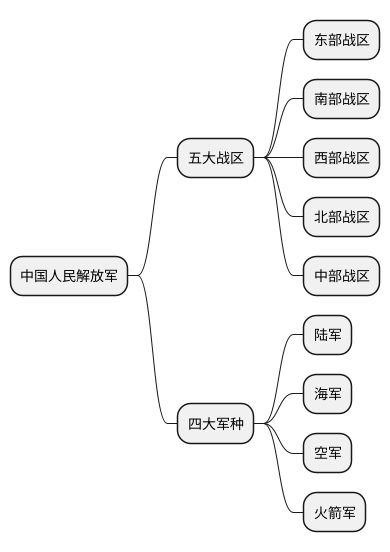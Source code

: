 @startmindmap
+ 中国人民解放军
++ 五大战区
+++ 东部战区
+++ 南部战区
+++ 西部战区
+++ 北部战区
+++ 中部战区
++ 四大军种
+++ 陆军
+++ 海军
+++ 空军
+++ 火箭军
@endmindmap
